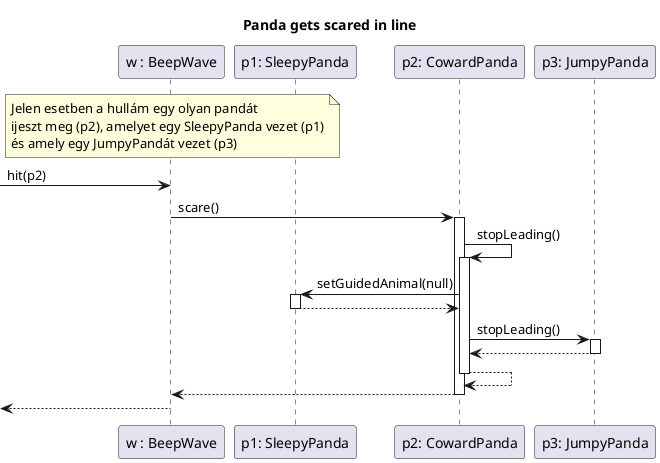 @startuml
title Panda gets scared in line

participant "w : BeepWave" as w
participant "p1: SleepyPanda" as p1
participant "p2: CowardPanda" as p2
participant "p3: JumpyPanda" as p3

note over w
Jelen esetben a hullám egy olyan pandát
ijeszt meg (p2), amelyet egy SleepyPanda vezet (p1)
és amely egy JumpyPandát vezet (p3)
end note
[->w: hit(p2)



w->p2 ++: scare()

p2->p2 ++ : stopLeading()

p2 -> p1 ++: setGuidedAnimal(null)
p1-->p2 --


p2 -> p3 ++: stopLeading()
p3--> p2--




p2-->p2 --

p2-->w --


[<-- w
@enduml